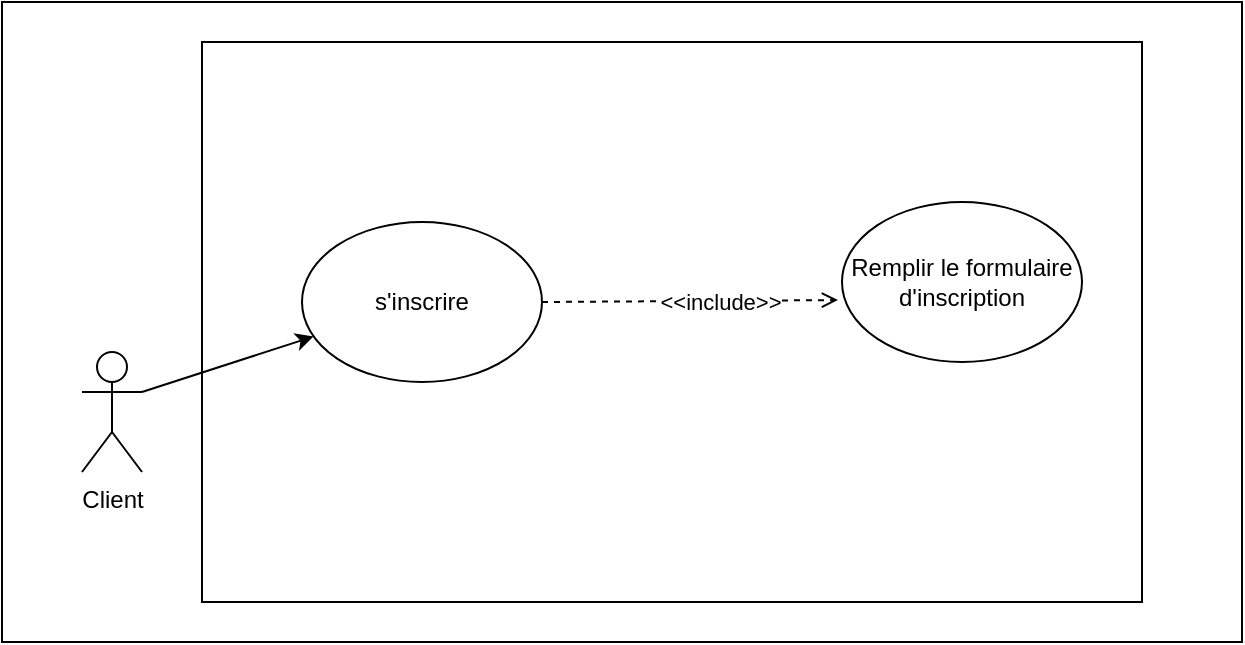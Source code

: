 <mxfile version="21.0.2" type="github">
  <diagram name="Page-1" id="UziMlyZWSfGexvU-PLsP">
    <mxGraphModel dx="880" dy="395" grid="1" gridSize="10" guides="1" tooltips="1" connect="1" arrows="1" fold="1" page="1" pageScale="1" pageWidth="827" pageHeight="1169" math="0" shadow="0">
      <root>
        <mxCell id="0" />
        <mxCell id="1" parent="0" />
        <mxCell id="RCueIL9q0Xd-Hmp27-8k-1" value="" style="rounded=0;whiteSpace=wrap;html=1;" vertex="1" parent="1">
          <mxGeometry x="100" y="410" width="620" height="320" as="geometry" />
        </mxCell>
        <mxCell id="RCueIL9q0Xd-Hmp27-8k-2" value="" style="rounded=0;whiteSpace=wrap;html=1;" vertex="1" parent="1">
          <mxGeometry x="200" y="430" width="470" height="280" as="geometry" />
        </mxCell>
        <mxCell id="RCueIL9q0Xd-Hmp27-8k-9" style="rounded=0;orthogonalLoop=1;jettySize=auto;html=1;exitX=1;exitY=0.333;exitDx=0;exitDy=0;exitPerimeter=0;" edge="1" parent="1" source="RCueIL9q0Xd-Hmp27-8k-3" target="RCueIL9q0Xd-Hmp27-8k-4">
          <mxGeometry relative="1" as="geometry" />
        </mxCell>
        <mxCell id="RCueIL9q0Xd-Hmp27-8k-3" value="Client" style="shape=umlActor;verticalLabelPosition=bottom;verticalAlign=top;html=1;outlineConnect=0;" vertex="1" parent="1">
          <mxGeometry x="140" y="585" width="30" height="60" as="geometry" />
        </mxCell>
        <mxCell id="RCueIL9q0Xd-Hmp27-8k-7" style="rounded=0;orthogonalLoop=1;jettySize=auto;html=1;exitX=1;exitY=0.5;exitDx=0;exitDy=0;entryX=-0.017;entryY=0.613;entryDx=0;entryDy=0;entryPerimeter=0;dashed=1;endArrow=open;endFill=0;" edge="1" parent="1" source="RCueIL9q0Xd-Hmp27-8k-4" target="RCueIL9q0Xd-Hmp27-8k-6">
          <mxGeometry relative="1" as="geometry" />
        </mxCell>
        <mxCell id="RCueIL9q0Xd-Hmp27-8k-8" value="&amp;lt;&amp;lt;include&amp;gt;&amp;gt;" style="edgeLabel;html=1;align=center;verticalAlign=middle;resizable=0;points=[];" vertex="1" connectable="0" parent="RCueIL9q0Xd-Hmp27-8k-7">
          <mxGeometry x="0.204" relative="1" as="geometry">
            <mxPoint as="offset" />
          </mxGeometry>
        </mxCell>
        <mxCell id="RCueIL9q0Xd-Hmp27-8k-4" value="s&#39;inscrire" style="ellipse;whiteSpace=wrap;html=1;" vertex="1" parent="1">
          <mxGeometry x="250" y="520" width="120" height="80" as="geometry" />
        </mxCell>
        <mxCell id="RCueIL9q0Xd-Hmp27-8k-6" value="Remplir le formulaire d&#39;inscription" style="ellipse;whiteSpace=wrap;html=1;" vertex="1" parent="1">
          <mxGeometry x="520" y="510" width="120" height="80" as="geometry" />
        </mxCell>
      </root>
    </mxGraphModel>
  </diagram>
</mxfile>
